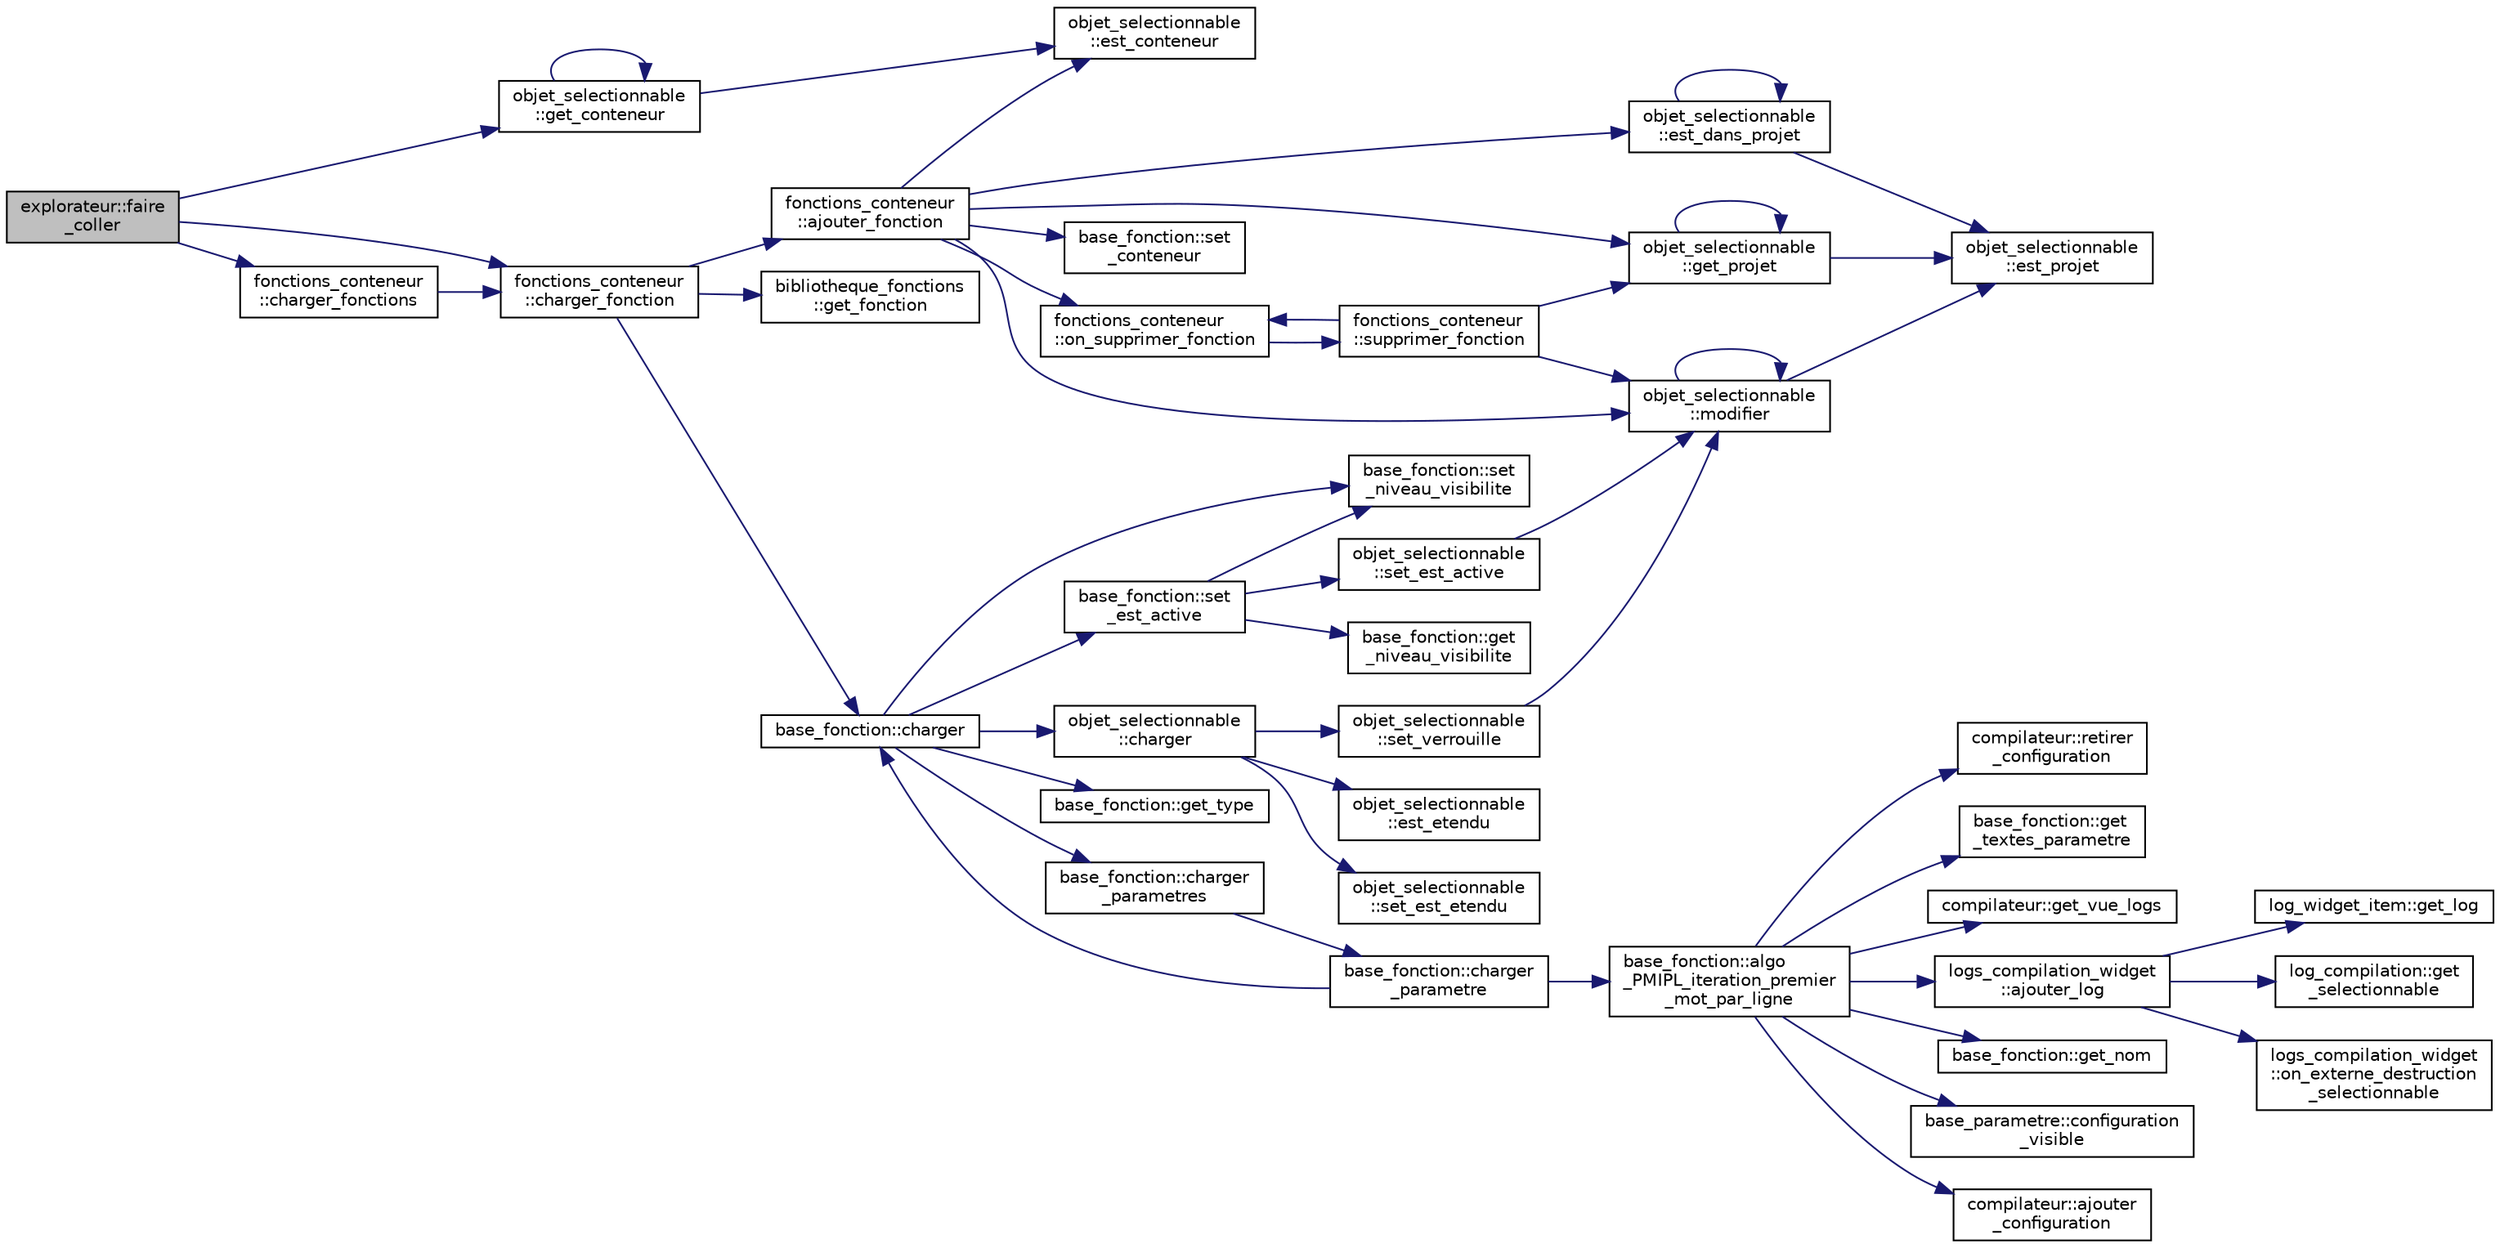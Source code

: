 digraph "explorateur::faire_coller"
{
  edge [fontname="Helvetica",fontsize="10",labelfontname="Helvetica",labelfontsize="10"];
  node [fontname="Helvetica",fontsize="10",shape=record];
  rankdir="LR";
  Node657 [label="explorateur::faire\l_coller",height=0.2,width=0.4,color="black", fillcolor="grey75", style="filled", fontcolor="black"];
  Node657 -> Node658 [color="midnightblue",fontsize="10",style="solid",fontname="Helvetica"];
  Node658 [label="objet_selectionnable\l::get_conteneur",height=0.2,width=0.4,color="black", fillcolor="white", style="filled",URL="$classobjet__selectionnable.html#ab809d020155b7fec48ff3adbe15c9b65"];
  Node658 -> Node659 [color="midnightblue",fontsize="10",style="solid",fontname="Helvetica"];
  Node659 [label="objet_selectionnable\l::est_conteneur",height=0.2,width=0.4,color="black", fillcolor="white", style="filled",URL="$classobjet__selectionnable.html#a2c6b5b342b5f3a9f48893f793f935e0f"];
  Node658 -> Node658 [color="midnightblue",fontsize="10",style="solid",fontname="Helvetica"];
  Node657 -> Node660 [color="midnightblue",fontsize="10",style="solid",fontname="Helvetica"];
  Node660 [label="fonctions_conteneur\l::charger_fonctions",height=0.2,width=0.4,color="black", fillcolor="white", style="filled",URL="$classfonctions__conteneur.html#aeb43e1fd3929d565f33b34db7ce8c583"];
  Node660 -> Node661 [color="midnightblue",fontsize="10",style="solid",fontname="Helvetica"];
  Node661 [label="fonctions_conteneur\l::charger_fonction",height=0.2,width=0.4,color="black", fillcolor="white", style="filled",URL="$classfonctions__conteneur.html#a2e241972228c75c5550287bd0fa6501e"];
  Node661 -> Node662 [color="midnightblue",fontsize="10",style="solid",fontname="Helvetica"];
  Node662 [label="bibliotheque_fonctions\l::get_fonction",height=0.2,width=0.4,color="black", fillcolor="white", style="filled",URL="$classbibliotheque__fonctions.html#a97e2db5603fe4267df7ace47f110b6e0"];
  Node661 -> Node663 [color="midnightblue",fontsize="10",style="solid",fontname="Helvetica"];
  Node663 [label="base_fonction::charger",height=0.2,width=0.4,color="black", fillcolor="white", style="filled",URL="$classbase__fonction.html#a693965131515a05876dd55562cba2757"];
  Node663 -> Node664 [color="midnightblue",fontsize="10",style="solid",fontname="Helvetica"];
  Node664 [label="base_fonction::set\l_niveau_visibilite",height=0.2,width=0.4,color="black", fillcolor="white", style="filled",URL="$classbase__fonction.html#aac434731c9e5d95398d3baae6c74d447"];
  Node663 -> Node665 [color="midnightblue",fontsize="10",style="solid",fontname="Helvetica"];
  Node665 [label="base_fonction::set\l_est_active",height=0.2,width=0.4,color="black", fillcolor="white", style="filled",URL="$classbase__fonction.html#a58252a04c7afea216c29d13132b0d6a2"];
  Node665 -> Node666 [color="midnightblue",fontsize="10",style="solid",fontname="Helvetica"];
  Node666 [label="base_fonction::get\l_niveau_visibilite",height=0.2,width=0.4,color="black", fillcolor="white", style="filled",URL="$classbase__fonction.html#aad1c92b3ed0b589ba58323132ab4aae7"];
  Node665 -> Node664 [color="midnightblue",fontsize="10",style="solid",fontname="Helvetica"];
  Node665 -> Node667 [color="midnightblue",fontsize="10",style="solid",fontname="Helvetica"];
  Node667 [label="objet_selectionnable\l::set_est_active",height=0.2,width=0.4,color="black", fillcolor="white", style="filled",URL="$classobjet__selectionnable.html#acb1bf63e061079a402c929ce346b0b22"];
  Node667 -> Node668 [color="midnightblue",fontsize="10",style="solid",fontname="Helvetica"];
  Node668 [label="objet_selectionnable\l::modifier",height=0.2,width=0.4,color="black", fillcolor="white", style="filled",URL="$classobjet__selectionnable.html#a9f76b8e89231a79c3fc840af874bd868"];
  Node668 -> Node669 [color="midnightblue",fontsize="10",style="solid",fontname="Helvetica"];
  Node669 [label="objet_selectionnable\l::est_projet",height=0.2,width=0.4,color="black", fillcolor="white", style="filled",URL="$classobjet__selectionnable.html#a49ea1a29523e46f099896477a2b43eaa"];
  Node668 -> Node668 [color="midnightblue",fontsize="10",style="solid",fontname="Helvetica"];
  Node663 -> Node670 [color="midnightblue",fontsize="10",style="solid",fontname="Helvetica"];
  Node670 [label="base_fonction::get_type",height=0.2,width=0.4,color="black", fillcolor="white", style="filled",URL="$classbase__fonction.html#a8ed620b54f5ef377c2593952eafd6ad9",tooltip="Retourne le type de la fonction. "];
  Node663 -> Node671 [color="midnightblue",fontsize="10",style="solid",fontname="Helvetica"];
  Node671 [label="objet_selectionnable\l::charger",height=0.2,width=0.4,color="black", fillcolor="white", style="filled",URL="$classobjet__selectionnable.html#a8f3ce3c0cf4e85da9115b7517f9e0e2d"];
  Node671 -> Node672 [color="midnightblue",fontsize="10",style="solid",fontname="Helvetica"];
  Node672 [label="objet_selectionnable\l::est_etendu",height=0.2,width=0.4,color="black", fillcolor="white", style="filled",URL="$classobjet__selectionnable.html#af1e714963d861a9895ff590531396707"];
  Node671 -> Node673 [color="midnightblue",fontsize="10",style="solid",fontname="Helvetica"];
  Node673 [label="objet_selectionnable\l::set_est_etendu",height=0.2,width=0.4,color="black", fillcolor="white", style="filled",URL="$classobjet__selectionnable.html#aafef1c588ce9d5f7956c321799986b9b"];
  Node671 -> Node674 [color="midnightblue",fontsize="10",style="solid",fontname="Helvetica"];
  Node674 [label="objet_selectionnable\l::set_verrouille",height=0.2,width=0.4,color="black", fillcolor="white", style="filled",URL="$classobjet__selectionnable.html#a5d39343f43293805a0b60e8520687d87"];
  Node674 -> Node668 [color="midnightblue",fontsize="10",style="solid",fontname="Helvetica"];
  Node663 -> Node675 [color="midnightblue",fontsize="10",style="solid",fontname="Helvetica"];
  Node675 [label="base_fonction::charger\l_parametres",height=0.2,width=0.4,color="black", fillcolor="white", style="filled",URL="$classbase__fonction.html#a96c37e73c9822d7e9b483ce5fa37bd16"];
  Node675 -> Node676 [color="midnightblue",fontsize="10",style="solid",fontname="Helvetica"];
  Node676 [label="base_fonction::charger\l_parametre",height=0.2,width=0.4,color="black", fillcolor="white", style="filled",URL="$classbase__fonction.html#a46971e37a472f45a8031be6e8aec15f2"];
  Node676 -> Node663 [color="midnightblue",fontsize="10",style="solid",fontname="Helvetica"];
  Node676 -> Node677 [color="midnightblue",fontsize="10",style="solid",fontname="Helvetica"];
  Node677 [label="base_fonction::algo\l_PMIPL_iteration_premier\l_mot_par_ligne",height=0.2,width=0.4,color="black", fillcolor="white", style="filled",URL="$classbase__fonction.html#acd1952a5fbdbf240c596a53591948260",tooltip="Algorithme d&#39;exécution selon un parametre donné dans le cas : premier mot, itération de chaque ligne..."];
  Node677 -> Node678 [color="midnightblue",fontsize="10",style="solid",fontname="Helvetica"];
  Node678 [label="base_fonction::get\l_textes_parametre",height=0.2,width=0.4,color="black", fillcolor="white", style="filled",URL="$classbase__fonction.html#ab3e88cf042d00d3aaa21e6cdbe8dcadd"];
  Node677 -> Node679 [color="midnightblue",fontsize="10",style="solid",fontname="Helvetica"];
  Node679 [label="compilateur::get_vue_logs",height=0.2,width=0.4,color="black", fillcolor="white", style="filled",URL="$classcompilateur.html#a082b5dae21b0b539a159e180164a5f7c",tooltip="Accesseur du widget de la vue des logs. "];
  Node677 -> Node680 [color="midnightblue",fontsize="10",style="solid",fontname="Helvetica"];
  Node680 [label="logs_compilation_widget\l::ajouter_log",height=0.2,width=0.4,color="black", fillcolor="white", style="filled",URL="$classlogs__compilation__widget.html#a51fcc25d77ca9beafc2721d9c84f07a7"];
  Node680 -> Node681 [color="midnightblue",fontsize="10",style="solid",fontname="Helvetica"];
  Node681 [label="log_widget_item::get_log",height=0.2,width=0.4,color="black", fillcolor="white", style="filled",URL="$classlog__widget__item.html#a50885aa7f8b31392370fe1dafe982a62"];
  Node680 -> Node682 [color="midnightblue",fontsize="10",style="solid",fontname="Helvetica"];
  Node682 [label="log_compilation::get\l_selectionnable",height=0.2,width=0.4,color="black", fillcolor="white", style="filled",URL="$classlog__compilation.html#a33648aa43d6eac93335fbf032c581f67",tooltip="Accesseur de l&#39;objet associé. "];
  Node680 -> Node683 [color="midnightblue",fontsize="10",style="solid",fontname="Helvetica"];
  Node683 [label="logs_compilation_widget\l::on_externe_destruction\l_selectionnable",height=0.2,width=0.4,color="black", fillcolor="white", style="filled",URL="$classlogs__compilation__widget.html#aa1e59554cb81d84ad0cd4245b166b2df"];
  Node677 -> Node684 [color="midnightblue",fontsize="10",style="solid",fontname="Helvetica"];
  Node684 [label="base_fonction::get_nom",height=0.2,width=0.4,color="black", fillcolor="white", style="filled",URL="$classbase__fonction.html#aa184addbc0e71b3fd255b2f0b9e7c99e",tooltip="Retourne le nom de la fonction. "];
  Node677 -> Node685 [color="midnightblue",fontsize="10",style="solid",fontname="Helvetica"];
  Node685 [label="base_parametre::configuration\l_visible",height=0.2,width=0.4,color="black", fillcolor="white", style="filled",URL="$classbase__parametre.html#a76d6b70f40b18a33f0b0a56e85782a8d"];
  Node677 -> Node686 [color="midnightblue",fontsize="10",style="solid",fontname="Helvetica"];
  Node686 [label="compilateur::ajouter\l_configuration",height=0.2,width=0.4,color="black", fillcolor="white", style="filled",URL="$classcompilateur.html#accedd70b3a5d0cec2ce83fee43a7f160",tooltip="Ajoute une configuration à un couple (fonction, parametre). "];
  Node677 -> Node687 [color="midnightblue",fontsize="10",style="solid",fontname="Helvetica"];
  Node687 [label="compilateur::retirer\l_configuration",height=0.2,width=0.4,color="black", fillcolor="white", style="filled",URL="$classcompilateur.html#a3a044cc8ed2205d842ed8adadf090179",tooltip="Efface la configuration d&#39;un couple (fonction/parametre). "];
  Node661 -> Node688 [color="midnightblue",fontsize="10",style="solid",fontname="Helvetica"];
  Node688 [label="fonctions_conteneur\l::ajouter_fonction",height=0.2,width=0.4,color="black", fillcolor="white", style="filled",URL="$classfonctions__conteneur.html#a5498a158c4d4f16fc63e54809ce381d5"];
  Node688 -> Node689 [color="midnightblue",fontsize="10",style="solid",fontname="Helvetica"];
  Node689 [label="base_fonction::set\l_conteneur",height=0.2,width=0.4,color="black", fillcolor="white", style="filled",URL="$classbase__fonction.html#aa487a07ab1961bfbdf04ddd3c72b4d3c"];
  Node688 -> Node659 [color="midnightblue",fontsize="10",style="solid",fontname="Helvetica"];
  Node688 -> Node690 [color="midnightblue",fontsize="10",style="solid",fontname="Helvetica"];
  Node690 [label="fonctions_conteneur\l::on_supprimer_fonction",height=0.2,width=0.4,color="black", fillcolor="white", style="filled",URL="$classfonctions__conteneur.html#a138f2393529381205980123dff37d99e"];
  Node690 -> Node691 [color="midnightblue",fontsize="10",style="solid",fontname="Helvetica"];
  Node691 [label="fonctions_conteneur\l::supprimer_fonction",height=0.2,width=0.4,color="black", fillcolor="white", style="filled",URL="$classfonctions__conteneur.html#a807b51ba64dd85bb844c44cfe2d0f116"];
  Node691 -> Node690 [color="midnightblue",fontsize="10",style="solid",fontname="Helvetica"];
  Node691 -> Node692 [color="midnightblue",fontsize="10",style="solid",fontname="Helvetica"];
  Node692 [label="objet_selectionnable\l::get_projet",height=0.2,width=0.4,color="black", fillcolor="white", style="filled",URL="$classobjet__selectionnable.html#ab48a75e720955aebe27f720dfaa5e78e"];
  Node692 -> Node669 [color="midnightblue",fontsize="10",style="solid",fontname="Helvetica"];
  Node692 -> Node692 [color="midnightblue",fontsize="10",style="solid",fontname="Helvetica"];
  Node691 -> Node668 [color="midnightblue",fontsize="10",style="solid",fontname="Helvetica"];
  Node688 -> Node693 [color="midnightblue",fontsize="10",style="solid",fontname="Helvetica"];
  Node693 [label="objet_selectionnable\l::est_dans_projet",height=0.2,width=0.4,color="black", fillcolor="white", style="filled",URL="$classobjet__selectionnable.html#aab2318fe95dbe865acf0f021e8acaf2d"];
  Node693 -> Node669 [color="midnightblue",fontsize="10",style="solid",fontname="Helvetica"];
  Node693 -> Node693 [color="midnightblue",fontsize="10",style="solid",fontname="Helvetica"];
  Node688 -> Node692 [color="midnightblue",fontsize="10",style="solid",fontname="Helvetica"];
  Node688 -> Node668 [color="midnightblue",fontsize="10",style="solid",fontname="Helvetica"];
  Node657 -> Node661 [color="midnightblue",fontsize="10",style="solid",fontname="Helvetica"];
}
